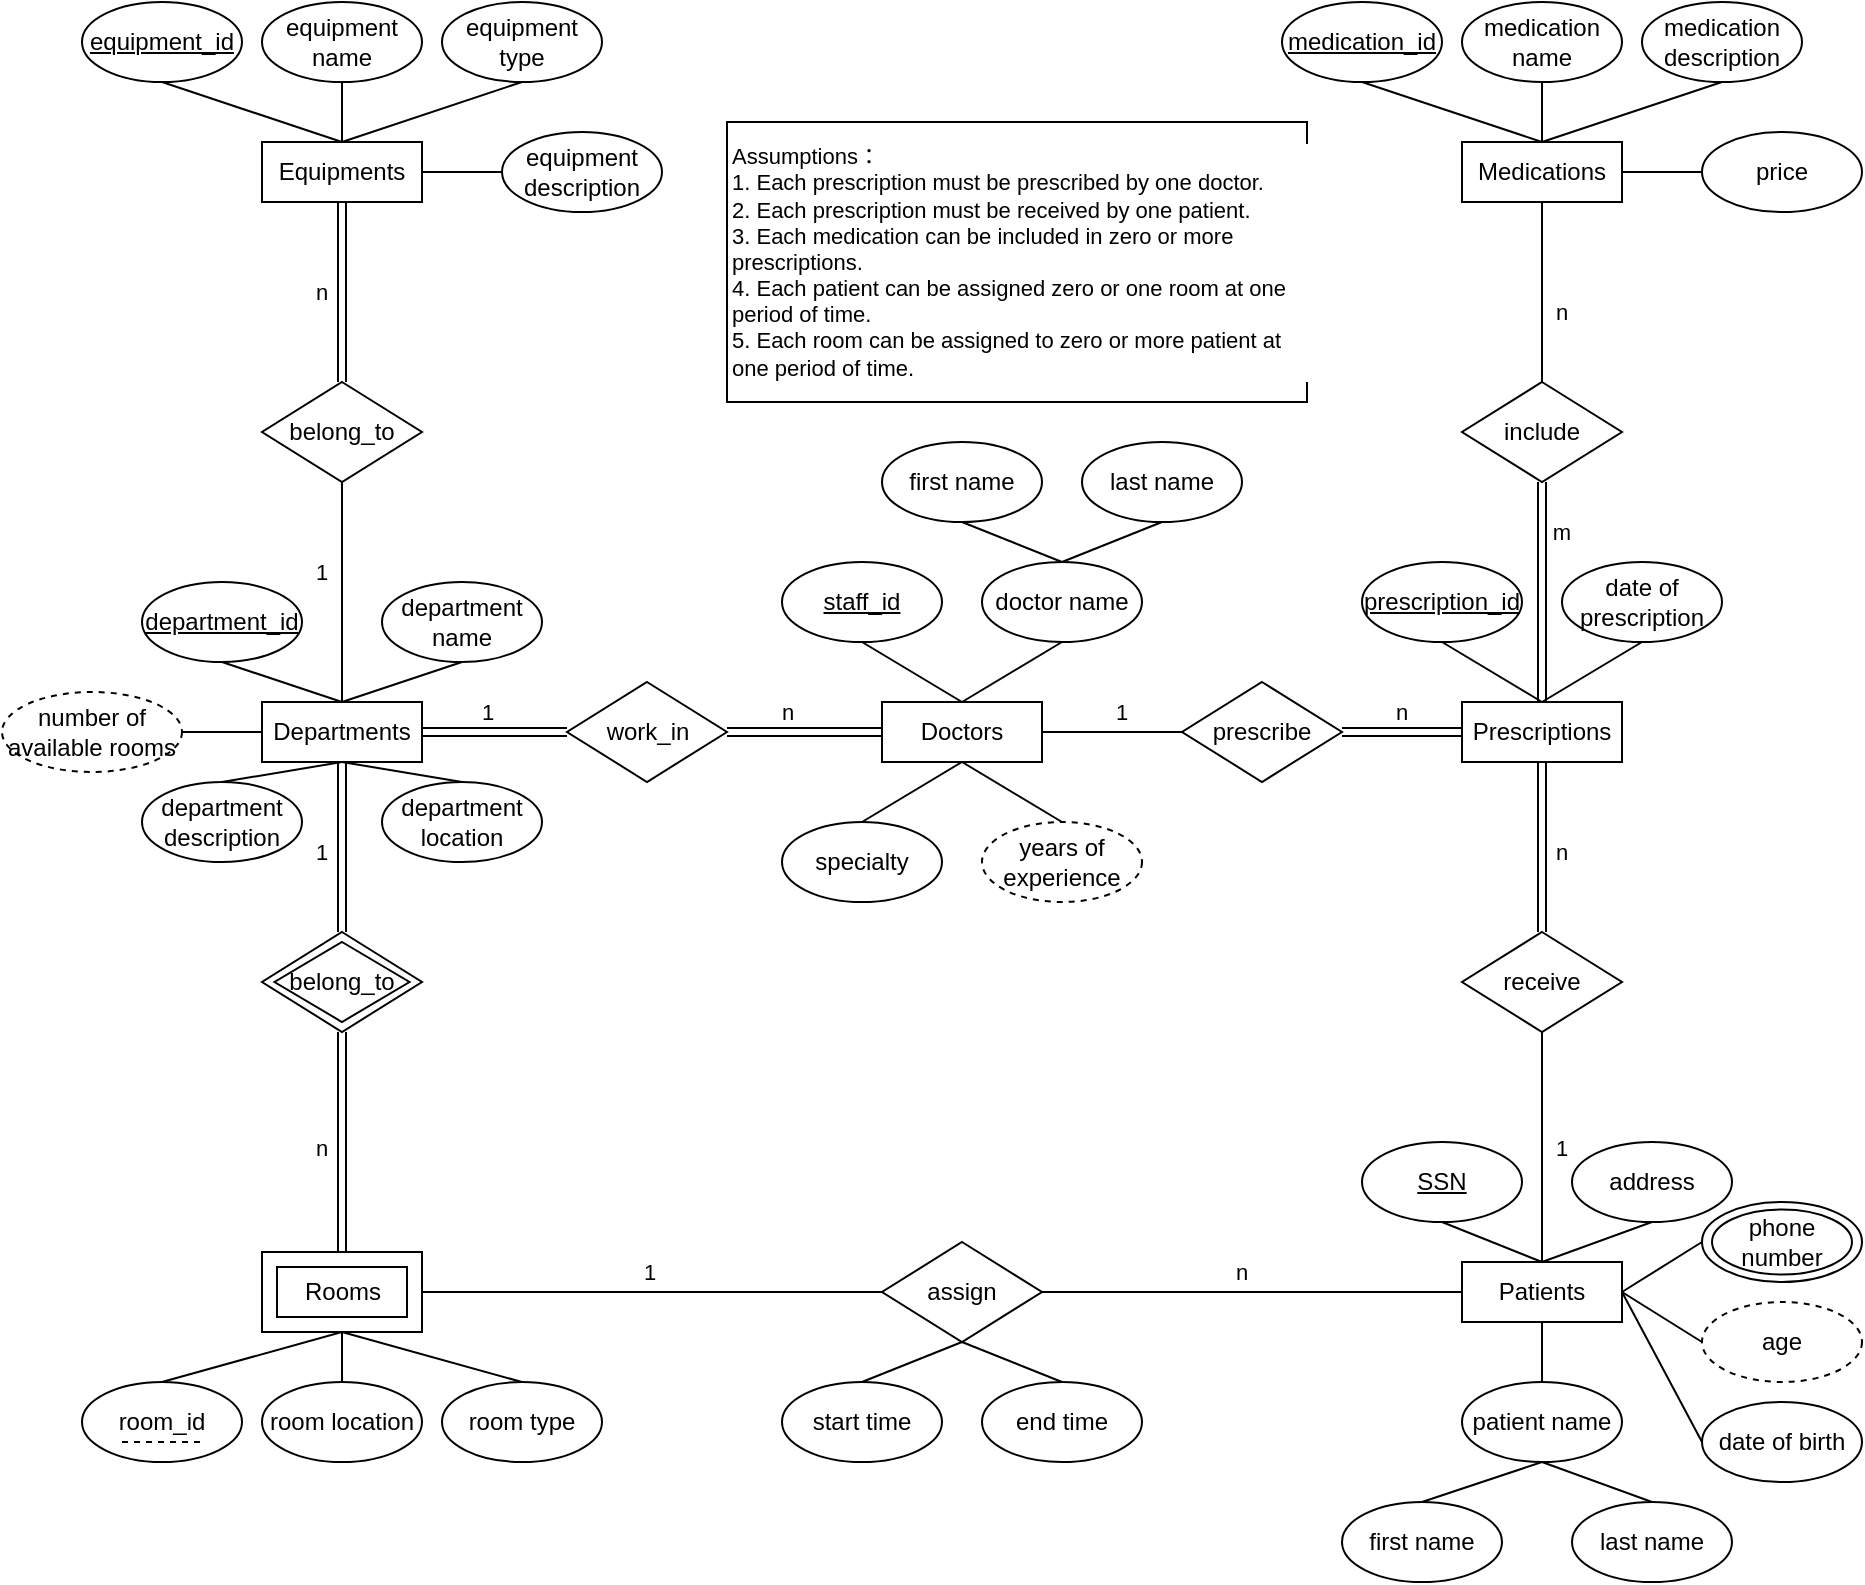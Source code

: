 <mxfile version="24.7.16">
  <diagram name="Page-1" id="Y-eyhaMJL06vKG5s_Lm6">
    <mxGraphModel dx="1749" dy="819" grid="0" gridSize="10" guides="1" tooltips="1" connect="1" arrows="0" fold="1" page="0" pageScale="1" pageWidth="827" pageHeight="1169" math="0" shadow="0">
      <root>
        <mxCell id="0" />
        <mxCell id="1" parent="0" />
        <mxCell id="sMhIFT5cZXc93tM2-_A8-11" style="rounded=0;orthogonalLoop=1;jettySize=auto;html=1;exitX=1;exitY=0.5;exitDx=0;exitDy=0;entryX=0;entryY=0.5;entryDx=0;entryDy=0;curved=0;endArrow=none;endFill=0;" edge="1" parent="1" source="VTB37e6MTEbKFAxIW83M-1" target="sMhIFT5cZXc93tM2-_A8-9">
          <mxGeometry relative="1" as="geometry" />
        </mxCell>
        <mxCell id="VTB37e6MTEbKFAxIW83M-1" value="Doctors" style="rounded=0;whiteSpace=wrap;html=1;" parent="1" vertex="1">
          <mxGeometry x="350" y="420" width="80" height="30" as="geometry" />
        </mxCell>
        <mxCell id="sMhIFT5cZXc93tM2-_A8-7" style="edgeStyle=orthogonalEdgeStyle;rounded=0;orthogonalLoop=1;jettySize=auto;html=1;exitX=1;exitY=0.5;exitDx=0;exitDy=0;shape=link;entryX=0;entryY=0.5;entryDx=0;entryDy=0;" edge="1" parent="1" source="VTB37e6MTEbKFAxIW83M-3" target="sMhIFT5cZXc93tM2-_A8-6">
          <mxGeometry relative="1" as="geometry">
            <mxPoint x="193" y="435" as="targetPoint" />
          </mxGeometry>
        </mxCell>
        <mxCell id="VTB37e6MTEbKFAxIW83M-3" value="Departments" style="rounded=0;whiteSpace=wrap;html=1;" parent="1" vertex="1">
          <mxGeometry x="40" y="420" width="80" height="30" as="geometry" />
        </mxCell>
        <mxCell id="VTB37e6MTEbKFAxIW83M-4" value="Prescriptions" style="rounded=0;whiteSpace=wrap;html=1;" parent="1" vertex="1">
          <mxGeometry x="640" y="420" width="80" height="30" as="geometry" />
        </mxCell>
        <mxCell id="sMhIFT5cZXc93tM2-_A8-14" style="edgeStyle=orthogonalEdgeStyle;rounded=0;orthogonalLoop=1;jettySize=auto;html=1;exitX=0.5;exitY=1;exitDx=0;exitDy=0;endArrow=none;endFill=0;shape=link;" edge="1" parent="1" source="VTB37e6MTEbKFAxIW83M-5" target="sMhIFT5cZXc93tM2-_A8-1">
          <mxGeometry relative="1" as="geometry" />
        </mxCell>
        <mxCell id="sMhIFT5cZXc93tM2-_A8-52" style="shape=connector;rounded=0;orthogonalLoop=1;jettySize=auto;html=1;exitX=0.5;exitY=0;exitDx=0;exitDy=0;entryX=0.5;entryY=1;entryDx=0;entryDy=0;strokeColor=default;align=center;verticalAlign=middle;fontFamily=Helvetica;fontSize=11;fontColor=default;labelBackgroundColor=default;endArrow=none;endFill=0;" edge="1" parent="1" source="VTB37e6MTEbKFAxIW83M-5" target="VTB37e6MTEbKFAxIW83M-12">
          <mxGeometry relative="1" as="geometry" />
        </mxCell>
        <mxCell id="sMhIFT5cZXc93tM2-_A8-54" style="edgeStyle=none;shape=connector;rounded=0;orthogonalLoop=1;jettySize=auto;html=1;exitX=1;exitY=0.5;exitDx=0;exitDy=0;entryX=0;entryY=0.5;entryDx=0;entryDy=0;strokeColor=default;align=center;verticalAlign=middle;fontFamily=Helvetica;fontSize=11;fontColor=default;labelBackgroundColor=default;endArrow=none;endFill=0;" edge="1" parent="1" source="VTB37e6MTEbKFAxIW83M-5" target="VTB37e6MTEbKFAxIW83M-22">
          <mxGeometry relative="1" as="geometry" />
        </mxCell>
        <mxCell id="VTB37e6MTEbKFAxIW83M-5" value="Equipments" style="rounded=0;whiteSpace=wrap;html=1;" parent="1" vertex="1">
          <mxGeometry x="40" y="140" width="80" height="30" as="geometry" />
        </mxCell>
        <mxCell id="sMhIFT5cZXc93tM2-_A8-58" style="edgeStyle=none;shape=connector;rounded=0;orthogonalLoop=1;jettySize=auto;html=1;exitX=1;exitY=0.5;exitDx=0;exitDy=0;entryX=0;entryY=0.5;entryDx=0;entryDy=0;strokeColor=default;align=center;verticalAlign=middle;fontFamily=Helvetica;fontSize=11;fontColor=default;labelBackgroundColor=default;endArrow=none;endFill=0;" edge="1" parent="1" source="VTB37e6MTEbKFAxIW83M-6" target="VTB37e6MTEbKFAxIW83M-36">
          <mxGeometry relative="1" as="geometry" />
        </mxCell>
        <mxCell id="VTB37e6MTEbKFAxIW83M-6" value="Medications" style="rounded=0;whiteSpace=wrap;html=1;" parent="1" vertex="1">
          <mxGeometry x="640" y="140" width="80" height="30" as="geometry" />
        </mxCell>
        <mxCell id="sMhIFT5cZXc93tM2-_A8-76" style="edgeStyle=none;shape=connector;rounded=0;orthogonalLoop=1;jettySize=auto;html=1;exitX=0.5;exitY=1;exitDx=0;exitDy=0;entryX=0.5;entryY=0;entryDx=0;entryDy=0;strokeColor=default;align=center;verticalAlign=middle;fontFamily=Helvetica;fontSize=11;fontColor=default;labelBackgroundColor=default;endArrow=none;endFill=0;" edge="1" parent="1" source="VTB37e6MTEbKFAxIW83M-8" target="VTB37e6MTEbKFAxIW83M-52">
          <mxGeometry relative="1" as="geometry" />
        </mxCell>
        <mxCell id="VTB37e6MTEbKFAxIW83M-8" value="" style="rounded=0;whiteSpace=wrap;html=1;" parent="1" vertex="1">
          <mxGeometry x="40" y="695" width="80" height="40" as="geometry" />
        </mxCell>
        <mxCell id="sMhIFT5cZXc93tM2-_A8-68" style="edgeStyle=none;shape=connector;rounded=0;orthogonalLoop=1;jettySize=auto;html=1;exitX=1;exitY=0.5;exitDx=0;exitDy=0;entryX=0;entryY=0.5;entryDx=0;entryDy=0;strokeColor=default;align=center;verticalAlign=middle;fontFamily=Helvetica;fontSize=11;fontColor=default;labelBackgroundColor=default;endArrow=none;endFill=0;" edge="1" parent="1" source="VTB37e6MTEbKFAxIW83M-9" target="VTB37e6MTEbKFAxIW83M-48">
          <mxGeometry relative="1" as="geometry" />
        </mxCell>
        <mxCell id="sMhIFT5cZXc93tM2-_A8-69" style="edgeStyle=none;shape=connector;rounded=0;orthogonalLoop=1;jettySize=auto;html=1;exitX=1;exitY=0.5;exitDx=0;exitDy=0;entryX=0;entryY=0.5;entryDx=0;entryDy=0;strokeColor=default;align=center;verticalAlign=middle;fontFamily=Helvetica;fontSize=11;fontColor=default;labelBackgroundColor=default;endArrow=none;endFill=0;" edge="1" parent="1" source="VTB37e6MTEbKFAxIW83M-9" target="VTB37e6MTEbKFAxIW83M-49">
          <mxGeometry relative="1" as="geometry" />
        </mxCell>
        <mxCell id="sMhIFT5cZXc93tM2-_A8-70" style="edgeStyle=none;shape=connector;rounded=0;orthogonalLoop=1;jettySize=auto;html=1;exitX=0.5;exitY=1;exitDx=0;exitDy=0;entryX=0.5;entryY=0;entryDx=0;entryDy=0;strokeColor=default;align=center;verticalAlign=middle;fontFamily=Helvetica;fontSize=11;fontColor=default;labelBackgroundColor=default;endArrow=none;endFill=0;" edge="1" parent="1" source="VTB37e6MTEbKFAxIW83M-9" target="VTB37e6MTEbKFAxIW83M-44">
          <mxGeometry relative="1" as="geometry" />
        </mxCell>
        <mxCell id="VTB37e6MTEbKFAxIW83M-9" value="Patients" style="rounded=0;whiteSpace=wrap;html=1;" parent="1" vertex="1">
          <mxGeometry x="640" y="700" width="80" height="30" as="geometry" />
        </mxCell>
        <mxCell id="VTB37e6MTEbKFAxIW83M-10" value="Rooms" style="rounded=0;whiteSpace=wrap;html=1;" parent="1" vertex="1">
          <mxGeometry x="47.5" y="702.5" width="65" height="25" as="geometry" />
        </mxCell>
        <mxCell id="VTB37e6MTEbKFAxIW83M-12" value="&lt;u&gt;equipment_id&lt;/u&gt;" style="ellipse;whiteSpace=wrap;html=1;" parent="1" vertex="1">
          <mxGeometry x="-50" y="70" width="80" height="40" as="geometry" />
        </mxCell>
        <mxCell id="sMhIFT5cZXc93tM2-_A8-50" style="shape=connector;rounded=0;orthogonalLoop=1;jettySize=auto;html=1;exitX=0.5;exitY=1;exitDx=0;exitDy=0;entryX=0.5;entryY=0;entryDx=0;entryDy=0;strokeColor=default;align=center;verticalAlign=middle;fontFamily=Helvetica;fontSize=11;fontColor=default;labelBackgroundColor=default;endArrow=none;endFill=0;" edge="1" parent="1" source="VTB37e6MTEbKFAxIW83M-20" target="VTB37e6MTEbKFAxIW83M-5">
          <mxGeometry relative="1" as="geometry" />
        </mxCell>
        <mxCell id="VTB37e6MTEbKFAxIW83M-20" value="equipment name" style="ellipse;whiteSpace=wrap;html=1;align=center;" parent="1" vertex="1">
          <mxGeometry x="40" y="70" width="80" height="40" as="geometry" />
        </mxCell>
        <mxCell id="sMhIFT5cZXc93tM2-_A8-53" style="edgeStyle=none;shape=connector;rounded=0;orthogonalLoop=1;jettySize=auto;html=1;exitX=0.5;exitY=1;exitDx=0;exitDy=0;entryX=0.5;entryY=0;entryDx=0;entryDy=0;strokeColor=default;align=center;verticalAlign=middle;fontFamily=Helvetica;fontSize=11;fontColor=default;labelBackgroundColor=default;endArrow=none;endFill=0;" edge="1" parent="1" source="VTB37e6MTEbKFAxIW83M-21" target="VTB37e6MTEbKFAxIW83M-5">
          <mxGeometry relative="1" as="geometry" />
        </mxCell>
        <mxCell id="VTB37e6MTEbKFAxIW83M-21" value="equipment type" style="ellipse;whiteSpace=wrap;html=1;align=center;" parent="1" vertex="1">
          <mxGeometry x="130" y="70" width="80" height="40" as="geometry" />
        </mxCell>
        <mxCell id="VTB37e6MTEbKFAxIW83M-22" value="equipment description" style="ellipse;whiteSpace=wrap;html=1;align=center;" parent="1" vertex="1">
          <mxGeometry x="160" y="135" width="80" height="40" as="geometry" />
        </mxCell>
        <mxCell id="sMhIFT5cZXc93tM2-_A8-80" style="edgeStyle=none;shape=connector;rounded=0;orthogonalLoop=1;jettySize=auto;html=1;exitX=0.5;exitY=1;exitDx=0;exitDy=0;strokeColor=default;align=center;verticalAlign=middle;fontFamily=Helvetica;fontSize=11;fontColor=default;labelBackgroundColor=default;endArrow=none;endFill=0;" edge="1" parent="1" source="VTB37e6MTEbKFAxIW83M-24">
          <mxGeometry relative="1" as="geometry">
            <mxPoint x="80" y="420" as="targetPoint" />
          </mxGeometry>
        </mxCell>
        <mxCell id="VTB37e6MTEbKFAxIW83M-24" value="&lt;u&gt;department_id&lt;/u&gt;" style="ellipse;whiteSpace=wrap;html=1;" parent="1" vertex="1">
          <mxGeometry x="-20" y="360" width="80" height="40" as="geometry" />
        </mxCell>
        <mxCell id="sMhIFT5cZXc93tM2-_A8-81" style="edgeStyle=none;shape=connector;rounded=0;orthogonalLoop=1;jettySize=auto;html=1;exitX=0.5;exitY=1;exitDx=0;exitDy=0;entryX=0.5;entryY=0;entryDx=0;entryDy=0;strokeColor=default;align=center;verticalAlign=middle;fontFamily=Helvetica;fontSize=11;fontColor=default;labelBackgroundColor=default;endArrow=none;endFill=0;" edge="1" parent="1" source="VTB37e6MTEbKFAxIW83M-25" target="VTB37e6MTEbKFAxIW83M-3">
          <mxGeometry relative="1" as="geometry" />
        </mxCell>
        <mxCell id="VTB37e6MTEbKFAxIW83M-25" value="department name" style="ellipse;whiteSpace=wrap;html=1;align=center;" parent="1" vertex="1">
          <mxGeometry x="100" y="360" width="80" height="40" as="geometry" />
        </mxCell>
        <mxCell id="sMhIFT5cZXc93tM2-_A8-82" style="edgeStyle=none;shape=connector;rounded=0;orthogonalLoop=1;jettySize=auto;html=1;exitX=0.5;exitY=0;exitDx=0;exitDy=0;entryX=0.5;entryY=1;entryDx=0;entryDy=0;strokeColor=default;align=center;verticalAlign=middle;fontFamily=Helvetica;fontSize=11;fontColor=default;labelBackgroundColor=default;endArrow=none;endFill=0;" edge="1" parent="1" source="VTB37e6MTEbKFAxIW83M-26" target="VTB37e6MTEbKFAxIW83M-3">
          <mxGeometry relative="1" as="geometry" />
        </mxCell>
        <mxCell id="VTB37e6MTEbKFAxIW83M-26" value="department description" style="ellipse;whiteSpace=wrap;html=1;align=center;" parent="1" vertex="1">
          <mxGeometry x="-20" y="460" width="80" height="40" as="geometry" />
        </mxCell>
        <mxCell id="sMhIFT5cZXc93tM2-_A8-83" style="edgeStyle=none;shape=connector;rounded=0;orthogonalLoop=1;jettySize=auto;html=1;exitX=0.5;exitY=0;exitDx=0;exitDy=0;entryX=0.5;entryY=1;entryDx=0;entryDy=0;strokeColor=default;align=center;verticalAlign=middle;fontFamily=Helvetica;fontSize=11;fontColor=default;labelBackgroundColor=default;endArrow=none;endFill=0;" edge="1" parent="1" source="VTB37e6MTEbKFAxIW83M-27" target="VTB37e6MTEbKFAxIW83M-3">
          <mxGeometry relative="1" as="geometry" />
        </mxCell>
        <mxCell id="VTB37e6MTEbKFAxIW83M-27" value="department location" style="ellipse;whiteSpace=wrap;html=1;align=center;" parent="1" vertex="1">
          <mxGeometry x="100" y="460" width="80" height="40" as="geometry" />
        </mxCell>
        <mxCell id="sMhIFT5cZXc93tM2-_A8-84" style="edgeStyle=none;shape=connector;rounded=0;orthogonalLoop=1;jettySize=auto;html=1;exitX=0.5;exitY=1;exitDx=0;exitDy=0;entryX=0.5;entryY=0;entryDx=0;entryDy=0;strokeColor=default;align=center;verticalAlign=middle;fontFamily=Helvetica;fontSize=11;fontColor=default;labelBackgroundColor=default;endArrow=none;endFill=0;" edge="1" parent="1" source="VTB37e6MTEbKFAxIW83M-28" target="VTB37e6MTEbKFAxIW83M-1">
          <mxGeometry relative="1" as="geometry" />
        </mxCell>
        <mxCell id="VTB37e6MTEbKFAxIW83M-28" value="&lt;u&gt;staff_id&lt;/u&gt;" style="ellipse;whiteSpace=wrap;html=1;" parent="1" vertex="1">
          <mxGeometry x="300" y="350" width="80" height="40" as="geometry" />
        </mxCell>
        <mxCell id="sMhIFT5cZXc93tM2-_A8-85" style="edgeStyle=none;shape=connector;rounded=0;orthogonalLoop=1;jettySize=auto;html=1;exitX=0.5;exitY=1;exitDx=0;exitDy=0;strokeColor=default;align=center;verticalAlign=middle;fontFamily=Helvetica;fontSize=11;fontColor=default;labelBackgroundColor=default;endArrow=none;endFill=0;" edge="1" parent="1" source="VTB37e6MTEbKFAxIW83M-29">
          <mxGeometry relative="1" as="geometry">
            <mxPoint x="390" y="420" as="targetPoint" />
          </mxGeometry>
        </mxCell>
        <mxCell id="sMhIFT5cZXc93tM2-_A8-98" style="edgeStyle=none;shape=connector;rounded=0;orthogonalLoop=1;jettySize=auto;html=1;exitX=0.5;exitY=0;exitDx=0;exitDy=0;entryX=0.5;entryY=1;entryDx=0;entryDy=0;strokeColor=default;align=center;verticalAlign=middle;fontFamily=Helvetica;fontSize=11;fontColor=default;labelBackgroundColor=default;endArrow=none;endFill=0;" edge="1" parent="1" source="VTB37e6MTEbKFAxIW83M-29" target="sMhIFT5cZXc93tM2-_A8-96">
          <mxGeometry relative="1" as="geometry" />
        </mxCell>
        <mxCell id="VTB37e6MTEbKFAxIW83M-29" value="doctor name" style="ellipse;whiteSpace=wrap;html=1;align=center;" parent="1" vertex="1">
          <mxGeometry x="400" y="350" width="80" height="40" as="geometry" />
        </mxCell>
        <mxCell id="sMhIFT5cZXc93tM2-_A8-86" style="edgeStyle=none;shape=connector;rounded=0;orthogonalLoop=1;jettySize=auto;html=1;exitX=0.5;exitY=0;exitDx=0;exitDy=0;entryX=0.5;entryY=1;entryDx=0;entryDy=0;strokeColor=default;align=center;verticalAlign=middle;fontFamily=Helvetica;fontSize=11;fontColor=default;labelBackgroundColor=default;endArrow=none;endFill=0;" edge="1" parent="1" source="VTB37e6MTEbKFAxIW83M-30" target="VTB37e6MTEbKFAxIW83M-1">
          <mxGeometry relative="1" as="geometry" />
        </mxCell>
        <mxCell id="VTB37e6MTEbKFAxIW83M-30" value="specialty" style="ellipse;whiteSpace=wrap;html=1;align=center;" parent="1" vertex="1">
          <mxGeometry x="300" y="480" width="80" height="40" as="geometry" />
        </mxCell>
        <mxCell id="sMhIFT5cZXc93tM2-_A8-87" style="edgeStyle=none;shape=connector;rounded=0;orthogonalLoop=1;jettySize=auto;html=1;exitX=0.5;exitY=0;exitDx=0;exitDy=0;entryX=0.5;entryY=1;entryDx=0;entryDy=0;strokeColor=default;align=center;verticalAlign=middle;fontFamily=Helvetica;fontSize=11;fontColor=default;labelBackgroundColor=default;endArrow=none;endFill=0;" edge="1" parent="1" source="VTB37e6MTEbKFAxIW83M-32" target="VTB37e6MTEbKFAxIW83M-1">
          <mxGeometry relative="1" as="geometry" />
        </mxCell>
        <mxCell id="VTB37e6MTEbKFAxIW83M-32" value="years of experience" style="ellipse;whiteSpace=wrap;html=1;align=center;dashed=1;" parent="1" vertex="1">
          <mxGeometry x="400" y="480" width="80" height="40" as="geometry" />
        </mxCell>
        <mxCell id="sMhIFT5cZXc93tM2-_A8-55" style="edgeStyle=none;shape=connector;rounded=0;orthogonalLoop=1;jettySize=auto;html=1;exitX=0.5;exitY=1;exitDx=0;exitDy=0;entryX=0.5;entryY=0;entryDx=0;entryDy=0;strokeColor=default;align=center;verticalAlign=middle;fontFamily=Helvetica;fontSize=11;fontColor=default;labelBackgroundColor=default;endArrow=none;endFill=0;" edge="1" parent="1" source="VTB37e6MTEbKFAxIW83M-33" target="VTB37e6MTEbKFAxIW83M-6">
          <mxGeometry relative="1" as="geometry" />
        </mxCell>
        <mxCell id="VTB37e6MTEbKFAxIW83M-33" value="&lt;u&gt;medication_id&lt;/u&gt;" style="ellipse;whiteSpace=wrap;html=1;" parent="1" vertex="1">
          <mxGeometry x="550" y="70" width="80" height="40" as="geometry" />
        </mxCell>
        <mxCell id="sMhIFT5cZXc93tM2-_A8-56" style="edgeStyle=none;shape=connector;rounded=0;orthogonalLoop=1;jettySize=auto;html=1;exitX=0.5;exitY=1;exitDx=0;exitDy=0;strokeColor=default;align=center;verticalAlign=middle;fontFamily=Helvetica;fontSize=11;fontColor=default;labelBackgroundColor=default;endArrow=none;endFill=0;" edge="1" parent="1" source="VTB37e6MTEbKFAxIW83M-34">
          <mxGeometry relative="1" as="geometry">
            <mxPoint x="680" y="140" as="targetPoint" />
          </mxGeometry>
        </mxCell>
        <mxCell id="VTB37e6MTEbKFAxIW83M-34" value="medication name" style="ellipse;whiteSpace=wrap;html=1;align=center;" parent="1" vertex="1">
          <mxGeometry x="640" y="70" width="80" height="40" as="geometry" />
        </mxCell>
        <mxCell id="sMhIFT5cZXc93tM2-_A8-57" style="edgeStyle=none;shape=connector;rounded=0;orthogonalLoop=1;jettySize=auto;html=1;exitX=0.5;exitY=1;exitDx=0;exitDy=0;strokeColor=default;align=center;verticalAlign=middle;fontFamily=Helvetica;fontSize=11;fontColor=default;labelBackgroundColor=default;endArrow=none;endFill=0;" edge="1" parent="1" source="VTB37e6MTEbKFAxIW83M-35">
          <mxGeometry relative="1" as="geometry">
            <mxPoint x="680" y="140" as="targetPoint" />
          </mxGeometry>
        </mxCell>
        <mxCell id="VTB37e6MTEbKFAxIW83M-35" value="medication description" style="ellipse;whiteSpace=wrap;html=1;align=center;" parent="1" vertex="1">
          <mxGeometry x="730" y="70" width="80" height="40" as="geometry" />
        </mxCell>
        <mxCell id="VTB37e6MTEbKFAxIW83M-36" value="price" style="ellipse;whiteSpace=wrap;html=1;align=center;" parent="1" vertex="1">
          <mxGeometry x="760" y="135" width="80" height="40" as="geometry" />
        </mxCell>
        <mxCell id="sMhIFT5cZXc93tM2-_A8-60" style="edgeStyle=none;shape=connector;rounded=0;orthogonalLoop=1;jettySize=auto;html=1;exitX=0.5;exitY=1;exitDx=0;exitDy=0;strokeColor=default;align=center;verticalAlign=middle;fontFamily=Helvetica;fontSize=11;fontColor=default;labelBackgroundColor=default;endArrow=none;endFill=0;" edge="1" parent="1" source="VTB37e6MTEbKFAxIW83M-37">
          <mxGeometry relative="1" as="geometry">
            <mxPoint x="680" y="420" as="targetPoint" />
          </mxGeometry>
        </mxCell>
        <mxCell id="VTB37e6MTEbKFAxIW83M-37" value="&lt;u&gt;prescription_id&lt;/u&gt;" style="ellipse;whiteSpace=wrap;html=1;" parent="1" vertex="1">
          <mxGeometry x="590" y="350" width="80" height="40" as="geometry" />
        </mxCell>
        <mxCell id="sMhIFT5cZXc93tM2-_A8-59" style="edgeStyle=none;shape=connector;rounded=0;orthogonalLoop=1;jettySize=auto;html=1;exitX=0.5;exitY=1;exitDx=0;exitDy=0;entryX=0.5;entryY=0;entryDx=0;entryDy=0;strokeColor=default;align=center;verticalAlign=middle;fontFamily=Helvetica;fontSize=11;fontColor=default;labelBackgroundColor=default;endArrow=none;endFill=0;" edge="1" parent="1" source="VTB37e6MTEbKFAxIW83M-38" target="VTB37e6MTEbKFAxIW83M-4">
          <mxGeometry relative="1" as="geometry" />
        </mxCell>
        <mxCell id="VTB37e6MTEbKFAxIW83M-38" value="date of prescription" style="ellipse;whiteSpace=wrap;html=1;align=center;" parent="1" vertex="1">
          <mxGeometry x="690" y="350" width="80" height="40" as="geometry" />
        </mxCell>
        <mxCell id="sMhIFT5cZXc93tM2-_A8-61" style="edgeStyle=none;shape=connector;rounded=0;orthogonalLoop=1;jettySize=auto;html=1;exitX=0.5;exitY=1;exitDx=0;exitDy=0;entryX=0.5;entryY=0;entryDx=0;entryDy=0;strokeColor=default;align=center;verticalAlign=middle;fontFamily=Helvetica;fontSize=11;fontColor=default;labelBackgroundColor=default;endArrow=none;endFill=0;" edge="1" parent="1" source="VTB37e6MTEbKFAxIW83M-39" target="VTB37e6MTEbKFAxIW83M-9">
          <mxGeometry relative="1" as="geometry" />
        </mxCell>
        <mxCell id="VTB37e6MTEbKFAxIW83M-39" value="&lt;u&gt;SSN&lt;/u&gt;" style="ellipse;whiteSpace=wrap;html=1;" parent="1" vertex="1">
          <mxGeometry x="590" y="640" width="80" height="40" as="geometry" />
        </mxCell>
        <mxCell id="sMhIFT5cZXc93tM2-_A8-71" style="edgeStyle=none;shape=connector;rounded=0;orthogonalLoop=1;jettySize=auto;html=1;exitX=0.5;exitY=1;exitDx=0;exitDy=0;entryX=0.5;entryY=0;entryDx=0;entryDy=0;strokeColor=default;align=center;verticalAlign=middle;fontFamily=Helvetica;fontSize=11;fontColor=default;labelBackgroundColor=default;endArrow=none;endFill=0;" edge="1" parent="1" source="VTB37e6MTEbKFAxIW83M-44" target="VTB37e6MTEbKFAxIW83M-45">
          <mxGeometry relative="1" as="geometry" />
        </mxCell>
        <mxCell id="sMhIFT5cZXc93tM2-_A8-72" style="edgeStyle=none;shape=connector;rounded=0;orthogonalLoop=1;jettySize=auto;html=1;exitX=0.5;exitY=1;exitDx=0;exitDy=0;entryX=0.5;entryY=0;entryDx=0;entryDy=0;strokeColor=default;align=center;verticalAlign=middle;fontFamily=Helvetica;fontSize=11;fontColor=default;labelBackgroundColor=default;endArrow=none;endFill=0;" edge="1" parent="1" source="VTB37e6MTEbKFAxIW83M-44" target="VTB37e6MTEbKFAxIW83M-46">
          <mxGeometry relative="1" as="geometry" />
        </mxCell>
        <mxCell id="VTB37e6MTEbKFAxIW83M-44" value="patient name" style="ellipse;whiteSpace=wrap;html=1;align=center;" parent="1" vertex="1">
          <mxGeometry x="640" y="760" width="80" height="40" as="geometry" />
        </mxCell>
        <mxCell id="VTB37e6MTEbKFAxIW83M-45" value="first name" style="ellipse;whiteSpace=wrap;html=1;align=center;" parent="1" vertex="1">
          <mxGeometry x="580" y="820" width="80" height="40" as="geometry" />
        </mxCell>
        <mxCell id="VTB37e6MTEbKFAxIW83M-46" value="last name" style="ellipse;whiteSpace=wrap;html=1;align=center;" parent="1" vertex="1">
          <mxGeometry x="695" y="820" width="80" height="40" as="geometry" />
        </mxCell>
        <mxCell id="sMhIFT5cZXc93tM2-_A8-62" style="edgeStyle=none;shape=connector;rounded=0;orthogonalLoop=1;jettySize=auto;html=1;exitX=0.5;exitY=1;exitDx=0;exitDy=0;entryX=0.5;entryY=0;entryDx=0;entryDy=0;strokeColor=default;align=center;verticalAlign=middle;fontFamily=Helvetica;fontSize=11;fontColor=default;labelBackgroundColor=default;endArrow=none;endFill=0;" edge="1" parent="1" source="VTB37e6MTEbKFAxIW83M-47" target="VTB37e6MTEbKFAxIW83M-9">
          <mxGeometry relative="1" as="geometry" />
        </mxCell>
        <mxCell id="VTB37e6MTEbKFAxIW83M-47" value="address" style="ellipse;whiteSpace=wrap;html=1;align=center;" parent="1" vertex="1">
          <mxGeometry x="695" y="640" width="80" height="40" as="geometry" />
        </mxCell>
        <mxCell id="VTB37e6MTEbKFAxIW83M-48" value="age" style="ellipse;whiteSpace=wrap;html=1;align=center;dashed=1;" parent="1" vertex="1">
          <mxGeometry x="760" y="720" width="80" height="40" as="geometry" />
        </mxCell>
        <mxCell id="VTB37e6MTEbKFAxIW83M-49" value="date of birth" style="ellipse;whiteSpace=wrap;html=1;align=center;" parent="1" vertex="1">
          <mxGeometry x="760" y="770" width="80" height="40" as="geometry" />
        </mxCell>
        <mxCell id="sMhIFT5cZXc93tM2-_A8-66" style="edgeStyle=none;shape=connector;rounded=0;orthogonalLoop=1;jettySize=auto;html=1;exitX=0;exitY=0.5;exitDx=0;exitDy=0;entryX=1;entryY=0.5;entryDx=0;entryDy=0;strokeColor=default;align=center;verticalAlign=middle;fontFamily=Helvetica;fontSize=11;fontColor=default;labelBackgroundColor=default;endArrow=none;endFill=0;" edge="1" parent="1" source="VTB37e6MTEbKFAxIW83M-50" target="VTB37e6MTEbKFAxIW83M-9">
          <mxGeometry relative="1" as="geometry" />
        </mxCell>
        <mxCell id="VTB37e6MTEbKFAxIW83M-50" value="" style="ellipse;whiteSpace=wrap;html=1;align=center;perimeterSpacing=0;" parent="1" vertex="1">
          <mxGeometry x="760" y="670" width="80" height="40" as="geometry" />
        </mxCell>
        <mxCell id="VTB37e6MTEbKFAxIW83M-51" value="phone number" style="ellipse;whiteSpace=wrap;html=1;align=center;perimeterSpacing=0;" parent="1" vertex="1">
          <mxGeometry x="765" y="673.75" width="70" height="32.5" as="geometry" />
        </mxCell>
        <mxCell id="VTB37e6MTEbKFAxIW83M-52" value="room location" style="ellipse;whiteSpace=wrap;html=1;align=center;" parent="1" vertex="1">
          <mxGeometry x="40" y="760" width="80" height="40" as="geometry" />
        </mxCell>
        <mxCell id="sMhIFT5cZXc93tM2-_A8-78" style="edgeStyle=none;shape=connector;rounded=0;orthogonalLoop=1;jettySize=auto;html=1;exitX=0.5;exitY=0;exitDx=0;exitDy=0;entryX=0.5;entryY=1;entryDx=0;entryDy=0;strokeColor=default;align=center;verticalAlign=middle;fontFamily=Helvetica;fontSize=11;fontColor=default;labelBackgroundColor=default;endArrow=none;endFill=0;" edge="1" parent="1" source="VTB37e6MTEbKFAxIW83M-53" target="VTB37e6MTEbKFAxIW83M-8">
          <mxGeometry relative="1" as="geometry" />
        </mxCell>
        <mxCell id="VTB37e6MTEbKFAxIW83M-53" value="room type" style="ellipse;whiteSpace=wrap;html=1;align=center;" parent="1" vertex="1">
          <mxGeometry x="130" y="760" width="80" height="40" as="geometry" />
        </mxCell>
        <mxCell id="sMhIFT5cZXc93tM2-_A8-77" style="edgeStyle=none;shape=connector;rounded=0;orthogonalLoop=1;jettySize=auto;html=1;exitX=0.5;exitY=0;exitDx=0;exitDy=0;entryX=0.5;entryY=1;entryDx=0;entryDy=0;strokeColor=default;align=center;verticalAlign=middle;fontFamily=Helvetica;fontSize=11;fontColor=default;labelBackgroundColor=default;endArrow=none;endFill=0;" edge="1" parent="1" source="VTB37e6MTEbKFAxIW83M-55" target="VTB37e6MTEbKFAxIW83M-8">
          <mxGeometry relative="1" as="geometry" />
        </mxCell>
        <mxCell id="VTB37e6MTEbKFAxIW83M-55" value="room_id" style="ellipse;whiteSpace=wrap;html=1;align=center;" parent="1" vertex="1">
          <mxGeometry x="-50" y="760" width="80" height="40" as="geometry" />
        </mxCell>
        <mxCell id="VTB37e6MTEbKFAxIW83M-57" value="" style="endArrow=none;dashed=1;html=1;rounded=0;entryX=0.75;entryY=0.75;entryDx=0;entryDy=0;entryPerimeter=0;exitX=0.25;exitY=0.75;exitDx=0;exitDy=0;exitPerimeter=0;" parent="1" source="VTB37e6MTEbKFAxIW83M-55" target="VTB37e6MTEbKFAxIW83M-55" edge="1">
          <mxGeometry width="50" height="50" relative="1" as="geometry">
            <mxPoint x="40" y="860" as="sourcePoint" />
            <mxPoint x="90" y="860" as="targetPoint" />
          </mxGeometry>
        </mxCell>
        <mxCell id="sMhIFT5cZXc93tM2-_A8-13" style="edgeStyle=orthogonalEdgeStyle;rounded=0;orthogonalLoop=1;jettySize=auto;html=1;exitX=0.5;exitY=1;exitDx=0;exitDy=0;entryX=0.5;entryY=0;entryDx=0;entryDy=0;endArrow=none;endFill=0;" edge="1" parent="1" source="sMhIFT5cZXc93tM2-_A8-1" target="VTB37e6MTEbKFAxIW83M-3">
          <mxGeometry relative="1" as="geometry" />
        </mxCell>
        <mxCell id="sMhIFT5cZXc93tM2-_A8-1" value="belong_to" style="rhombus;whiteSpace=wrap;html=1;" vertex="1" parent="1">
          <mxGeometry x="40" y="260" width="80" height="50" as="geometry" />
        </mxCell>
        <mxCell id="sMhIFT5cZXc93tM2-_A8-8" style="edgeStyle=orthogonalEdgeStyle;rounded=0;orthogonalLoop=1;jettySize=auto;html=1;exitX=1;exitY=0.5;exitDx=0;exitDy=0;entryX=0;entryY=0.5;entryDx=0;entryDy=0;shape=link;" edge="1" parent="1" source="sMhIFT5cZXc93tM2-_A8-6" target="VTB37e6MTEbKFAxIW83M-1">
          <mxGeometry relative="1" as="geometry" />
        </mxCell>
        <mxCell id="sMhIFT5cZXc93tM2-_A8-6" value="work_in" style="rhombus;whiteSpace=wrap;html=1;" vertex="1" parent="1">
          <mxGeometry x="192.5" y="410" width="80" height="50" as="geometry" />
        </mxCell>
        <mxCell id="sMhIFT5cZXc93tM2-_A8-12" style="edgeStyle=orthogonalEdgeStyle;rounded=0;orthogonalLoop=1;jettySize=auto;html=1;exitX=1;exitY=0.5;exitDx=0;exitDy=0;entryX=0;entryY=0.5;entryDx=0;entryDy=0;endArrow=none;endFill=0;shape=link;" edge="1" parent="1" source="sMhIFT5cZXc93tM2-_A8-9" target="VTB37e6MTEbKFAxIW83M-4">
          <mxGeometry relative="1" as="geometry" />
        </mxCell>
        <mxCell id="sMhIFT5cZXc93tM2-_A8-9" value="prescribe" style="rhombus;whiteSpace=wrap;html=1;" vertex="1" parent="1">
          <mxGeometry x="500" y="410" width="80" height="50" as="geometry" />
        </mxCell>
        <mxCell id="sMhIFT5cZXc93tM2-_A8-16" style="edgeStyle=orthogonalEdgeStyle;rounded=0;orthogonalLoop=1;jettySize=auto;html=1;exitX=0.5;exitY=0;exitDx=0;exitDy=0;entryX=0.5;entryY=1;entryDx=0;entryDy=0;strokeColor=default;align=center;verticalAlign=middle;fontFamily=Helvetica;fontSize=11;fontColor=default;labelBackgroundColor=default;endArrow=none;endFill=0;" edge="1" parent="1" source="sMhIFT5cZXc93tM2-_A8-15" target="VTB37e6MTEbKFAxIW83M-6">
          <mxGeometry relative="1" as="geometry" />
        </mxCell>
        <mxCell id="sMhIFT5cZXc93tM2-_A8-17" style="edgeStyle=orthogonalEdgeStyle;shape=link;rounded=0;orthogonalLoop=1;jettySize=auto;html=1;exitX=0.5;exitY=1;exitDx=0;exitDy=0;entryX=0.5;entryY=0;entryDx=0;entryDy=0;strokeColor=default;align=center;verticalAlign=middle;fontFamily=Helvetica;fontSize=11;fontColor=default;labelBackgroundColor=default;endArrow=classic;" edge="1" parent="1" source="sMhIFT5cZXc93tM2-_A8-15" target="VTB37e6MTEbKFAxIW83M-4">
          <mxGeometry relative="1" as="geometry" />
        </mxCell>
        <mxCell id="sMhIFT5cZXc93tM2-_A8-15" value="include" style="rhombus;whiteSpace=wrap;html=1;" vertex="1" parent="1">
          <mxGeometry x="640" y="260" width="80" height="50" as="geometry" />
        </mxCell>
        <mxCell id="sMhIFT5cZXc93tM2-_A8-19" style="edgeStyle=orthogonalEdgeStyle;shape=link;rounded=0;orthogonalLoop=1;jettySize=auto;html=1;exitX=0.5;exitY=0;exitDx=0;exitDy=0;entryX=0.5;entryY=1;entryDx=0;entryDy=0;strokeColor=default;align=center;verticalAlign=middle;fontFamily=Helvetica;fontSize=11;fontColor=default;labelBackgroundColor=default;endArrow=none;endFill=0;" edge="1" parent="1" source="sMhIFT5cZXc93tM2-_A8-18" target="VTB37e6MTEbKFAxIW83M-4">
          <mxGeometry relative="1" as="geometry" />
        </mxCell>
        <mxCell id="sMhIFT5cZXc93tM2-_A8-20" style="edgeStyle=orthogonalEdgeStyle;shape=connector;rounded=0;orthogonalLoop=1;jettySize=auto;html=1;exitX=0.5;exitY=1;exitDx=0;exitDy=0;entryX=0.5;entryY=0;entryDx=0;entryDy=0;strokeColor=default;align=center;verticalAlign=middle;fontFamily=Helvetica;fontSize=11;fontColor=default;labelBackgroundColor=default;endArrow=none;endFill=0;" edge="1" parent="1" source="sMhIFT5cZXc93tM2-_A8-18" target="VTB37e6MTEbKFAxIW83M-9">
          <mxGeometry relative="1" as="geometry" />
        </mxCell>
        <mxCell id="sMhIFT5cZXc93tM2-_A8-18" value="receive" style="rhombus;whiteSpace=wrap;html=1;" vertex="1" parent="1">
          <mxGeometry x="640" y="535" width="80" height="50" as="geometry" />
        </mxCell>
        <mxCell id="sMhIFT5cZXc93tM2-_A8-23" style="edgeStyle=orthogonalEdgeStyle;shape=connector;rounded=0;orthogonalLoop=1;jettySize=auto;html=1;exitX=1;exitY=0.5;exitDx=0;exitDy=0;entryX=0;entryY=0.5;entryDx=0;entryDy=0;strokeColor=default;align=center;verticalAlign=middle;fontFamily=Helvetica;fontSize=11;fontColor=default;labelBackgroundColor=default;endArrow=none;endFill=0;" edge="1" parent="1" source="sMhIFT5cZXc93tM2-_A8-21" target="VTB37e6MTEbKFAxIW83M-9">
          <mxGeometry relative="1" as="geometry" />
        </mxCell>
        <mxCell id="sMhIFT5cZXc93tM2-_A8-24" style="edgeStyle=orthogonalEdgeStyle;shape=connector;rounded=0;orthogonalLoop=1;jettySize=auto;html=1;exitX=0;exitY=0.5;exitDx=0;exitDy=0;strokeColor=default;align=center;verticalAlign=middle;fontFamily=Helvetica;fontSize=11;fontColor=default;labelBackgroundColor=default;endArrow=none;endFill=0;entryX=1;entryY=0.5;entryDx=0;entryDy=0;" edge="1" parent="1" source="sMhIFT5cZXc93tM2-_A8-21" target="VTB37e6MTEbKFAxIW83M-8">
          <mxGeometry relative="1" as="geometry">
            <mxPoint x="130" y="715.4" as="targetPoint" />
          </mxGeometry>
        </mxCell>
        <mxCell id="sMhIFT5cZXc93tM2-_A8-21" value="assign" style="rhombus;whiteSpace=wrap;html=1;" vertex="1" parent="1">
          <mxGeometry x="350" y="690" width="80" height="50" as="geometry" />
        </mxCell>
        <mxCell id="sMhIFT5cZXc93tM2-_A8-27" style="edgeStyle=orthogonalEdgeStyle;shape=link;rounded=0;orthogonalLoop=1;jettySize=auto;html=1;exitX=0.5;exitY=0;exitDx=0;exitDy=0;strokeColor=default;align=center;verticalAlign=middle;fontFamily=Helvetica;fontSize=11;fontColor=default;labelBackgroundColor=default;endArrow=none;endFill=0;entryX=0.5;entryY=1;entryDx=0;entryDy=0;" edge="1" parent="1" source="sMhIFT5cZXc93tM2-_A8-26" target="VTB37e6MTEbKFAxIW83M-3">
          <mxGeometry relative="1" as="geometry">
            <mxPoint x="79.8" y="460" as="targetPoint" />
          </mxGeometry>
        </mxCell>
        <mxCell id="sMhIFT5cZXc93tM2-_A8-28" style="edgeStyle=orthogonalEdgeStyle;shape=link;rounded=0;orthogonalLoop=1;jettySize=auto;html=1;exitX=0.5;exitY=1;exitDx=0;exitDy=0;entryX=0.5;entryY=0;entryDx=0;entryDy=0;strokeColor=default;align=center;verticalAlign=middle;fontFamily=Helvetica;fontSize=11;fontColor=default;labelBackgroundColor=default;endArrow=none;endFill=0;" edge="1" parent="1" source="sMhIFT5cZXc93tM2-_A8-26" target="VTB37e6MTEbKFAxIW83M-8">
          <mxGeometry relative="1" as="geometry" />
        </mxCell>
        <mxCell id="sMhIFT5cZXc93tM2-_A8-26" value="" style="rhombus;whiteSpace=wrap;html=1;" vertex="1" parent="1">
          <mxGeometry x="40" y="535" width="80" height="50" as="geometry" />
        </mxCell>
        <mxCell id="sMhIFT5cZXc93tM2-_A8-29" value="belong_to" style="rhombus;whiteSpace=wrap;html=1;" vertex="1" parent="1">
          <mxGeometry x="46.25" y="540" width="67.5" height="40" as="geometry" />
        </mxCell>
        <mxCell id="sMhIFT5cZXc93tM2-_A8-101" style="edgeStyle=none;shape=connector;rounded=0;orthogonalLoop=1;jettySize=auto;html=1;exitX=1;exitY=0.5;exitDx=0;exitDy=0;entryX=0;entryY=0.5;entryDx=0;entryDy=0;strokeColor=default;align=center;verticalAlign=middle;fontFamily=Helvetica;fontSize=11;fontColor=default;labelBackgroundColor=default;endArrow=none;endFill=0;" edge="1" parent="1" source="sMhIFT5cZXc93tM2-_A8-30" target="VTB37e6MTEbKFAxIW83M-3">
          <mxGeometry relative="1" as="geometry" />
        </mxCell>
        <mxCell id="sMhIFT5cZXc93tM2-_A8-30" value="number of available rooms" style="ellipse;whiteSpace=wrap;html=1;align=center;dashed=1;" vertex="1" parent="1">
          <mxGeometry x="-90" y="415" width="90" height="40" as="geometry" />
        </mxCell>
        <mxCell id="sMhIFT5cZXc93tM2-_A8-31" value="1" style="text;html=1;align=center;verticalAlign=middle;whiteSpace=wrap;rounded=0;fontFamily=Helvetica;fontSize=11;fontColor=default;labelBackgroundColor=default;" vertex="1" parent="1">
          <mxGeometry x="40" y="480" width="60" height="30" as="geometry" />
        </mxCell>
        <mxCell id="sMhIFT5cZXc93tM2-_A8-32" value="1" style="text;html=1;align=center;verticalAlign=middle;whiteSpace=wrap;rounded=0;fontFamily=Helvetica;fontSize=11;fontColor=default;labelBackgroundColor=default;" vertex="1" parent="1">
          <mxGeometry x="40" y="340" width="60" height="30" as="geometry" />
        </mxCell>
        <mxCell id="sMhIFT5cZXc93tM2-_A8-37" value="n" style="text;html=1;align=center;verticalAlign=middle;whiteSpace=wrap;rounded=0;fontFamily=Helvetica;fontSize=11;fontColor=default;labelBackgroundColor=default;" vertex="1" parent="1">
          <mxGeometry x="40" y="627.5" width="60" height="30" as="geometry" />
        </mxCell>
        <mxCell id="sMhIFT5cZXc93tM2-_A8-38" value="n" style="text;html=1;align=center;verticalAlign=middle;whiteSpace=wrap;rounded=0;fontFamily=Helvetica;fontSize=11;fontColor=default;labelBackgroundColor=default;" vertex="1" parent="1">
          <mxGeometry x="40" y="200" width="60" height="30" as="geometry" />
        </mxCell>
        <mxCell id="sMhIFT5cZXc93tM2-_A8-40" value="1" style="text;html=1;align=center;verticalAlign=middle;whiteSpace=wrap;rounded=0;fontFamily=Helvetica;fontSize=11;fontColor=default;labelBackgroundColor=default;" vertex="1" parent="1">
          <mxGeometry x="122.5" y="410" width="60" height="30" as="geometry" />
        </mxCell>
        <mxCell id="sMhIFT5cZXc93tM2-_A8-41" value="n" style="text;html=1;align=center;verticalAlign=middle;whiteSpace=wrap;rounded=0;fontFamily=Helvetica;fontSize=11;fontColor=default;labelBackgroundColor=default;" vertex="1" parent="1">
          <mxGeometry x="272.5" y="410" width="60" height="30" as="geometry" />
        </mxCell>
        <mxCell id="sMhIFT5cZXc93tM2-_A8-42" value="n" style="text;html=1;align=center;verticalAlign=middle;whiteSpace=wrap;rounded=0;fontFamily=Helvetica;fontSize=11;fontColor=default;labelBackgroundColor=default;" vertex="1" parent="1">
          <mxGeometry x="580" y="410" width="60" height="30" as="geometry" />
        </mxCell>
        <mxCell id="sMhIFT5cZXc93tM2-_A8-43" value="n" style="text;html=1;align=center;verticalAlign=middle;whiteSpace=wrap;rounded=0;fontFamily=Helvetica;fontSize=11;fontColor=default;labelBackgroundColor=default;" vertex="1" parent="1">
          <mxGeometry x="660" y="480" width="60" height="30" as="geometry" />
        </mxCell>
        <mxCell id="sMhIFT5cZXc93tM2-_A8-44" value="n" style="text;html=1;align=center;verticalAlign=middle;whiteSpace=wrap;rounded=0;fontFamily=Helvetica;fontSize=11;fontColor=default;labelBackgroundColor=default;" vertex="1" parent="1">
          <mxGeometry x="660" y="210" width="60" height="30" as="geometry" />
        </mxCell>
        <mxCell id="sMhIFT5cZXc93tM2-_A8-74" style="edgeStyle=none;shape=connector;rounded=0;orthogonalLoop=1;jettySize=auto;html=1;exitX=0.5;exitY=1;exitDx=0;exitDy=0;entryX=0.5;entryY=0;entryDx=0;entryDy=0;strokeColor=default;align=center;verticalAlign=middle;fontFamily=Helvetica;fontSize=11;fontColor=default;labelBackgroundColor=default;endArrow=none;endFill=0;" edge="1" parent="1" target="sMhIFT5cZXc93tM2-_A8-46">
          <mxGeometry relative="1" as="geometry">
            <mxPoint x="390" y="740" as="sourcePoint" />
          </mxGeometry>
        </mxCell>
        <mxCell id="sMhIFT5cZXc93tM2-_A8-75" style="edgeStyle=none;shape=connector;rounded=0;orthogonalLoop=1;jettySize=auto;html=1;exitX=0.5;exitY=1;exitDx=0;exitDy=0;entryX=0.5;entryY=0;entryDx=0;entryDy=0;strokeColor=default;align=center;verticalAlign=middle;fontFamily=Helvetica;fontSize=11;fontColor=default;labelBackgroundColor=default;endArrow=none;endFill=0;" edge="1" parent="1" target="sMhIFT5cZXc93tM2-_A8-47">
          <mxGeometry relative="1" as="geometry">
            <mxPoint x="390" y="740" as="sourcePoint" />
          </mxGeometry>
        </mxCell>
        <mxCell id="sMhIFT5cZXc93tM2-_A8-46" value="start time" style="ellipse;whiteSpace=wrap;html=1;align=center;" vertex="1" parent="1">
          <mxGeometry x="300" y="760" width="80" height="40" as="geometry" />
        </mxCell>
        <mxCell id="sMhIFT5cZXc93tM2-_A8-47" value="end time" style="ellipse;whiteSpace=wrap;html=1;align=center;" vertex="1" parent="1">
          <mxGeometry x="400" y="760" width="80" height="40" as="geometry" />
        </mxCell>
        <mxCell id="sMhIFT5cZXc93tM2-_A8-88" value="Assumptions：&lt;div&gt;1. Each prescription must be prescribed by one doctor.&lt;/div&gt;&lt;div&gt;2. Each prescription must be received by one patient.&lt;/div&gt;&lt;div&gt;3. Each medication can be included in zero or more prescriptions.&lt;/div&gt;&lt;div&gt;4. Each patient can be assigned zero or one room at one period of time.&lt;/div&gt;&lt;div&gt;5. Each room can be assigned to zero or more patient at one period of time.&lt;/div&gt;" style="rounded=0;whiteSpace=wrap;html=1;fontFamily=Helvetica;fontSize=11;fontColor=default;labelBackgroundColor=default;align=left;" vertex="1" parent="1">
          <mxGeometry x="272.5" y="130" width="290" height="140" as="geometry" />
        </mxCell>
        <mxCell id="sMhIFT5cZXc93tM2-_A8-90" value="1" style="text;html=1;align=center;verticalAlign=middle;whiteSpace=wrap;rounded=0;fontFamily=Helvetica;fontSize=11;fontColor=default;labelBackgroundColor=default;" vertex="1" parent="1">
          <mxGeometry x="440" y="410" width="60" height="30" as="geometry" />
        </mxCell>
        <mxCell id="sMhIFT5cZXc93tM2-_A8-91" value="1" style="text;html=1;align=center;verticalAlign=middle;whiteSpace=wrap;rounded=0;fontFamily=Helvetica;fontSize=11;fontColor=default;labelBackgroundColor=default;" vertex="1" parent="1">
          <mxGeometry x="660" y="627.5" width="60" height="30" as="geometry" />
        </mxCell>
        <mxCell id="sMhIFT5cZXc93tM2-_A8-92" value="m" style="text;html=1;align=center;verticalAlign=middle;whiteSpace=wrap;rounded=0;fontFamily=Helvetica;fontSize=11;fontColor=default;labelBackgroundColor=default;" vertex="1" parent="1">
          <mxGeometry x="660" y="320" width="60" height="30" as="geometry" />
        </mxCell>
        <mxCell id="sMhIFT5cZXc93tM2-_A8-93" value="1" style="text;html=1;align=center;verticalAlign=middle;whiteSpace=wrap;rounded=0;fontFamily=Helvetica;fontSize=11;fontColor=default;labelBackgroundColor=default;" vertex="1" parent="1">
          <mxGeometry x="203.75" y="690" width="60" height="30" as="geometry" />
        </mxCell>
        <mxCell id="sMhIFT5cZXc93tM2-_A8-94" value="n" style="text;html=1;align=center;verticalAlign=middle;whiteSpace=wrap;rounded=0;fontFamily=Helvetica;fontSize=11;fontColor=default;labelBackgroundColor=default;" vertex="1" parent="1">
          <mxGeometry x="500" y="690" width="60" height="30" as="geometry" />
        </mxCell>
        <mxCell id="sMhIFT5cZXc93tM2-_A8-96" value="first name" style="ellipse;whiteSpace=wrap;html=1;align=center;" vertex="1" parent="1">
          <mxGeometry x="350" y="290" width="80" height="40" as="geometry" />
        </mxCell>
        <mxCell id="sMhIFT5cZXc93tM2-_A8-99" style="edgeStyle=none;shape=connector;rounded=0;orthogonalLoop=1;jettySize=auto;html=1;exitX=0.5;exitY=1;exitDx=0;exitDy=0;strokeColor=default;align=center;verticalAlign=middle;fontFamily=Helvetica;fontSize=11;fontColor=default;labelBackgroundColor=default;endArrow=none;endFill=0;" edge="1" parent="1" source="sMhIFT5cZXc93tM2-_A8-97">
          <mxGeometry relative="1" as="geometry">
            <mxPoint x="440" y="350" as="targetPoint" />
          </mxGeometry>
        </mxCell>
        <mxCell id="sMhIFT5cZXc93tM2-_A8-97" value="last name" style="ellipse;whiteSpace=wrap;html=1;align=center;" vertex="1" parent="1">
          <mxGeometry x="450" y="290" width="80" height="40" as="geometry" />
        </mxCell>
      </root>
    </mxGraphModel>
  </diagram>
</mxfile>
